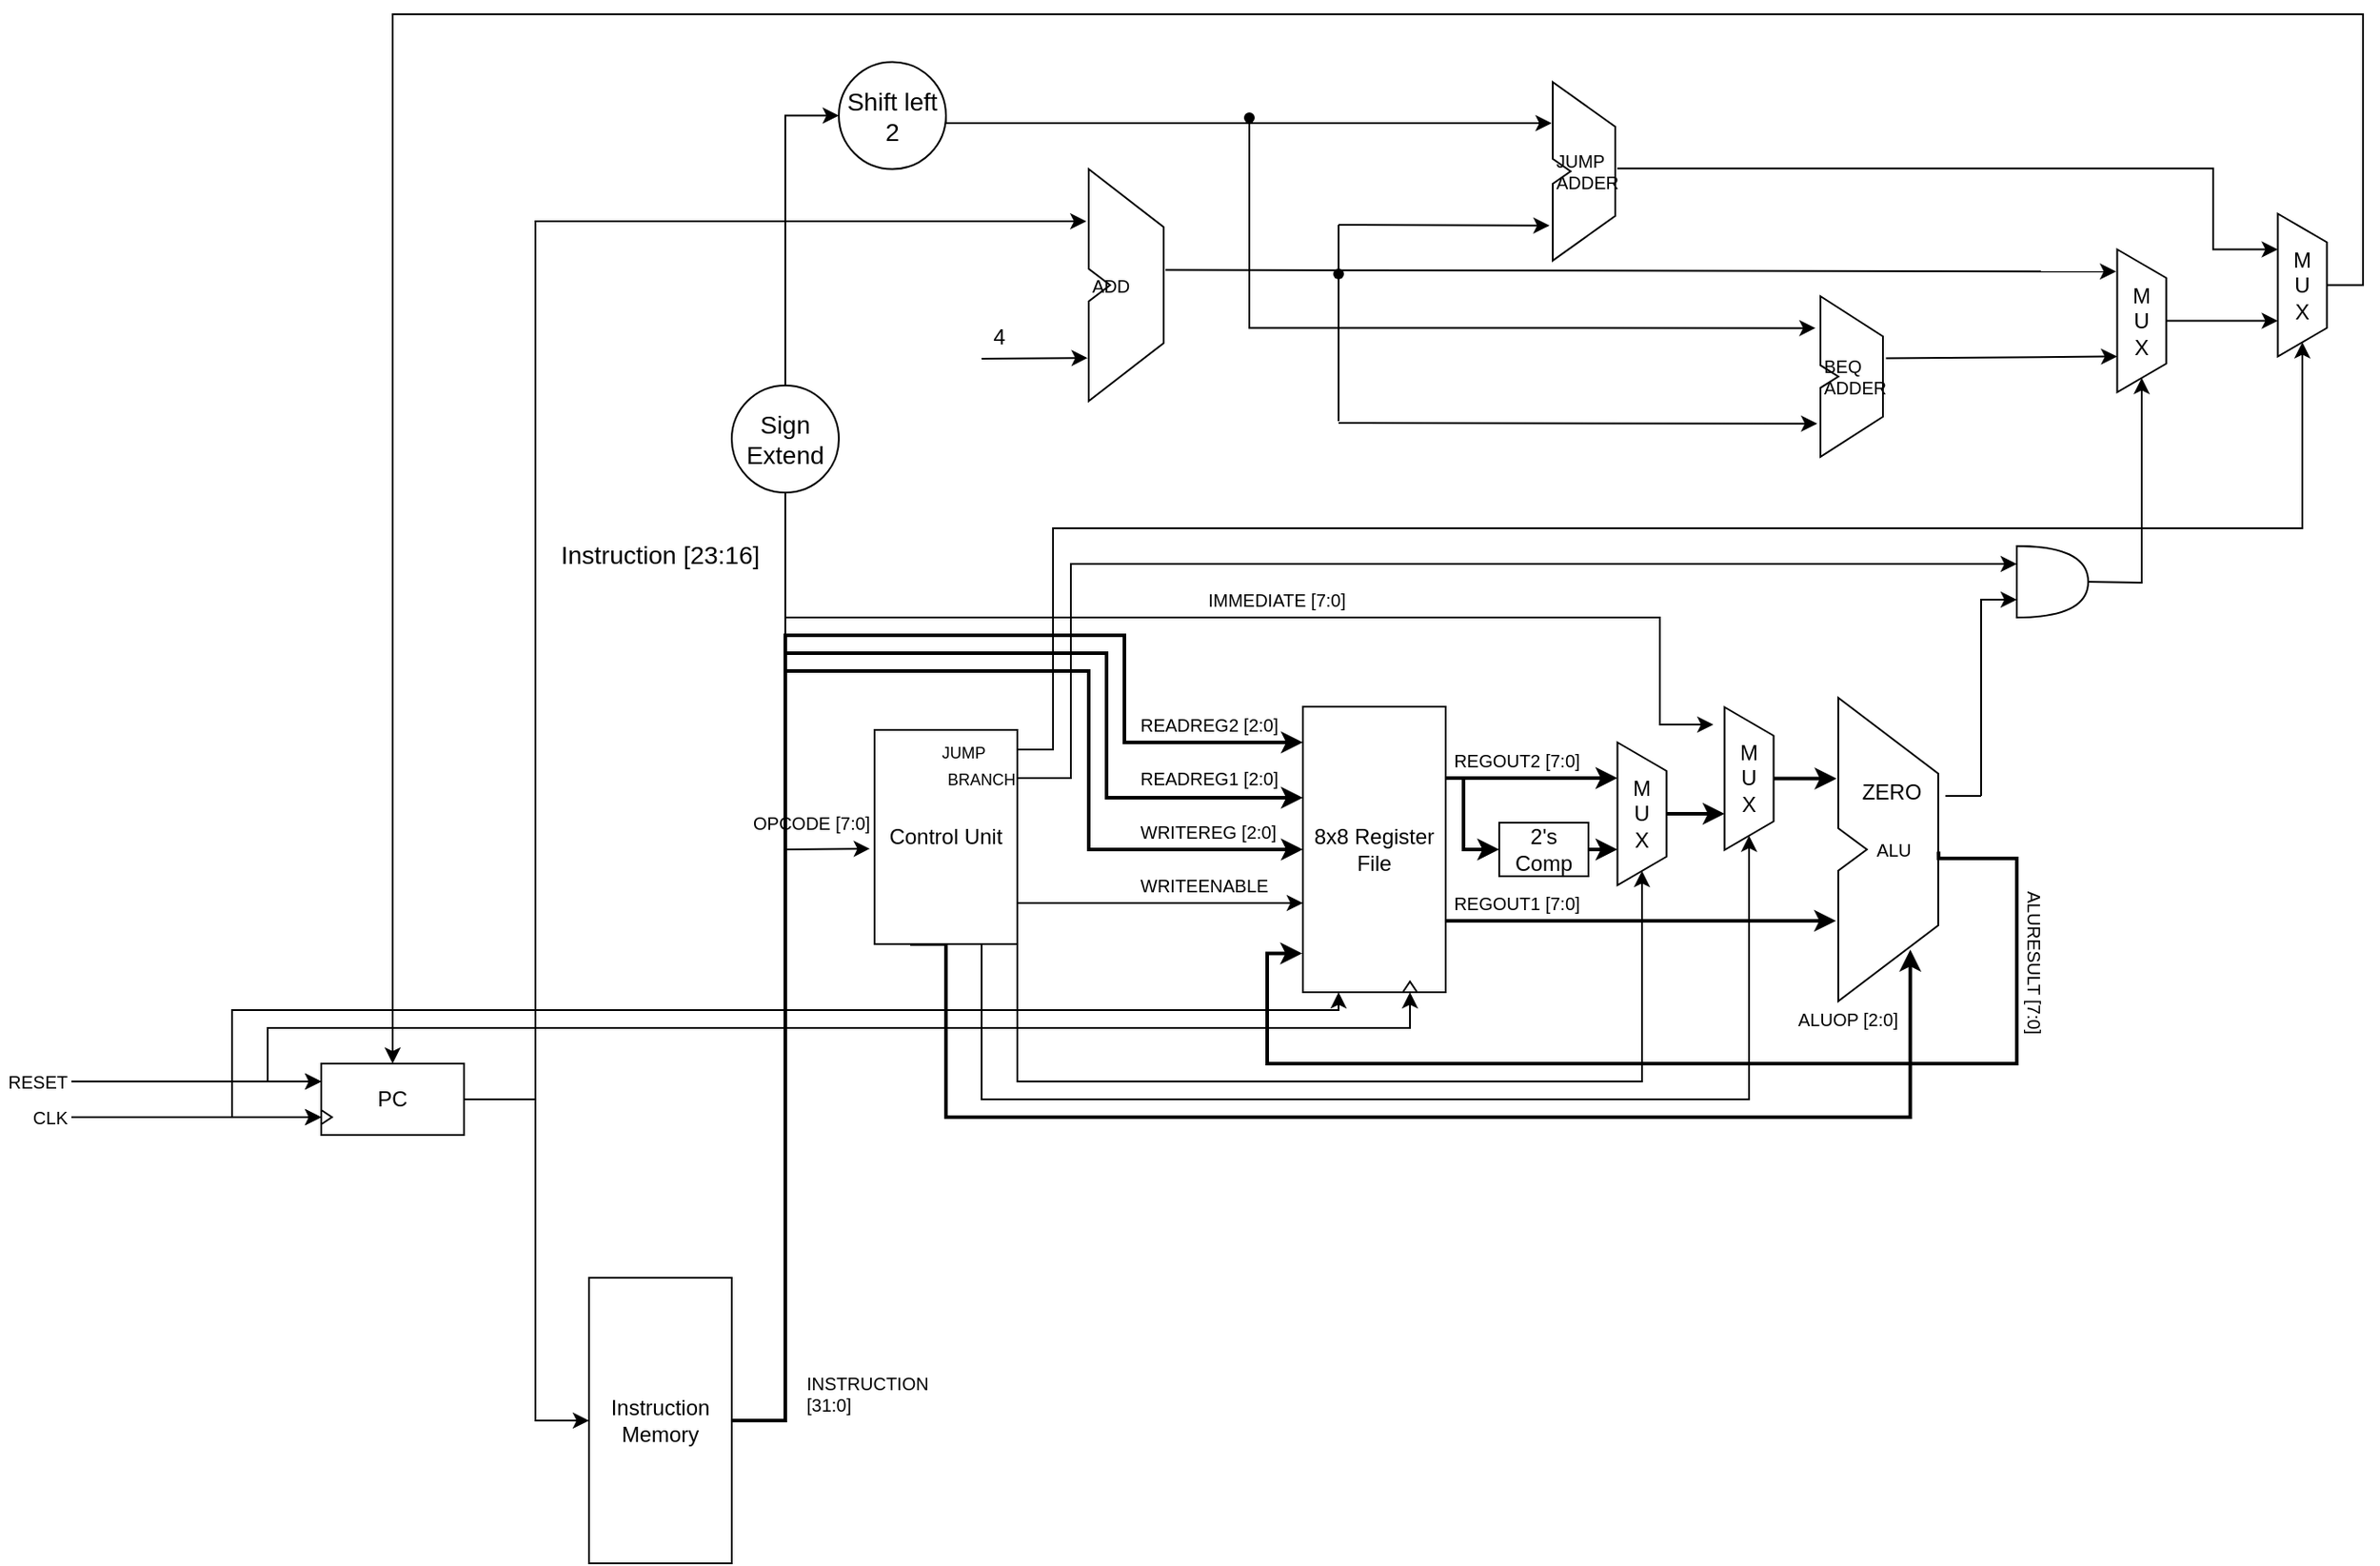<mxfile version="16.4.5" type="google"><diagram id="EHYcgoE7RFSHJ3hiOsdi" name="Page-1"><mxGraphModel dx="3376" dy="2058" grid="1" gridSize="10" guides="1" tooltips="1" connect="1" arrows="1" fold="1" page="1" pageScale="1" pageWidth="850" pageHeight="1100" math="0" shadow="0"><root><mxCell id="0"/><mxCell id="1" parent="0"/><mxCell id="zX7vbiRG6QOl-kDNpbp9-3" value="OPCODE [7:0]" style="text;html=1;align=left;verticalAlign=middle;resizable=0;points=[];autosize=1;fontSize=10;" vertex="1" parent="1"><mxGeometry x="-120" y="235" width="80" height="20" as="geometry"/></mxCell><mxCell id="zX7vbiRG6QOl-kDNpbp9-4" style="edgeStyle=orthogonalEdgeStyle;rounded=0;orthogonalLoop=1;jettySize=auto;html=1;exitX=1;exitY=0.75;exitDx=0;exitDy=0;" edge="1" parent="1" source="zX7vbiRG6QOl-kDNpbp9-8" target="zX7vbiRG6QOl-kDNpbp9-12"><mxGeometry relative="1" as="geometry"><Array as="points"><mxPoint x="30" y="290"/></Array></mxGeometry></mxCell><mxCell id="zX7vbiRG6QOl-kDNpbp9-5" style="edgeStyle=orthogonalEdgeStyle;rounded=0;orthogonalLoop=1;jettySize=auto;html=1;exitX=0.75;exitY=1;exitDx=0;exitDy=0;entryX=1;entryY=0.5;entryDx=0;entryDy=0;fontSize=10;" edge="1" parent="1" source="zX7vbiRG6QOl-kDNpbp9-8" target="zX7vbiRG6QOl-kDNpbp9-24"><mxGeometry relative="1" as="geometry"><Array as="points"><mxPoint x="30" y="390"/><mxPoint x="380" y="390"/></Array></mxGeometry></mxCell><mxCell id="zX7vbiRG6QOl-kDNpbp9-6" style="edgeStyle=orthogonalEdgeStyle;rounded=0;orthogonalLoop=1;jettySize=auto;html=1;exitX=0.5;exitY=1;exitDx=0;exitDy=0;entryX=1;entryY=0.5;entryDx=0;entryDy=0;fontSize=10;" edge="1" parent="1" source="zX7vbiRG6QOl-kDNpbp9-8" target="zX7vbiRG6QOl-kDNpbp9-31"><mxGeometry relative="1" as="geometry"><Array as="points"><mxPoint x="10" y="400"/><mxPoint x="440" y="400"/></Array></mxGeometry></mxCell><mxCell id="zX7vbiRG6QOl-kDNpbp9-7" style="edgeStyle=orthogonalEdgeStyle;rounded=0;orthogonalLoop=1;jettySize=auto;html=1;exitX=0.25;exitY=1;exitDx=0;exitDy=0;fontSize=10;entryX=0.504;entryY=0.83;entryDx=0;entryDy=0;entryPerimeter=0;strokeWidth=2;" edge="1" parent="1" source="zX7vbiRG6QOl-kDNpbp9-8" target="zX7vbiRG6QOl-kDNpbp9-34"><mxGeometry relative="1" as="geometry"><Array as="points"><mxPoint x="-10" y="410"/><mxPoint x="530" y="410"/></Array></mxGeometry></mxCell><mxCell id="zX7vbiRG6QOl-kDNpbp9-8" value="Control Unit" style="rounded=0;whiteSpace=wrap;html=1;" vertex="1" parent="1"><mxGeometry x="-50" y="193" width="80" height="120" as="geometry"/></mxCell><mxCell id="zX7vbiRG6QOl-kDNpbp9-9" style="edgeStyle=orthogonalEdgeStyle;rounded=0;orthogonalLoop=1;jettySize=auto;html=1;exitX=1;exitY=0.25;exitDx=0;exitDy=0;entryX=0.25;entryY=1;entryDx=0;entryDy=0;strokeWidth=2;" edge="1" parent="1" source="zX7vbiRG6QOl-kDNpbp9-12" target="zX7vbiRG6QOl-kDNpbp9-24"><mxGeometry relative="1" as="geometry"/></mxCell><mxCell id="zX7vbiRG6QOl-kDNpbp9-10" style="edgeStyle=orthogonalEdgeStyle;rounded=0;orthogonalLoop=1;jettySize=auto;html=1;exitX=1;exitY=0.25;exitDx=0;exitDy=0;entryX=0;entryY=0.5;entryDx=0;entryDy=0;strokeWidth=2;" edge="1" parent="1" source="zX7vbiRG6QOl-kDNpbp9-12" target="zX7vbiRG6QOl-kDNpbp9-22"><mxGeometry relative="1" as="geometry"><Array as="points"><mxPoint x="280" y="220"/><mxPoint x="280" y="260"/></Array></mxGeometry></mxCell><mxCell id="zX7vbiRG6QOl-kDNpbp9-11" style="edgeStyle=orthogonalEdgeStyle;rounded=0;orthogonalLoop=1;jettySize=auto;html=1;exitX=1;exitY=0.75;exitDx=0;exitDy=0;entryX=-0.016;entryY=0.735;entryDx=0;entryDy=0;entryPerimeter=0;fontSize=10;strokeWidth=2;" edge="1" parent="1" source="zX7vbiRG6QOl-kDNpbp9-12" target="zX7vbiRG6QOl-kDNpbp9-34"><mxGeometry relative="1" as="geometry"/></mxCell><mxCell id="zX7vbiRG6QOl-kDNpbp9-12" value="8x8 Register File" style="rounded=0;whiteSpace=wrap;html=1;" vertex="1" parent="1"><mxGeometry x="190" y="180" width="80" height="160" as="geometry"/></mxCell><mxCell id="zX7vbiRG6QOl-kDNpbp9-14" style="edgeStyle=orthogonalEdgeStyle;rounded=0;orthogonalLoop=1;jettySize=auto;html=1;exitX=0;exitY=0.5;exitDx=0;exitDy=0;entryX=0;entryY=0.125;entryDx=0;entryDy=0;entryPerimeter=0;strokeWidth=2;" edge="1" parent="1" source="zX7vbiRG6QOl-kDNpbp9-18" target="zX7vbiRG6QOl-kDNpbp9-12"><mxGeometry relative="1" as="geometry"><mxPoint x="130" y="200" as="targetPoint"/><Array as="points"><mxPoint x="-160" y="580"/><mxPoint x="-160" y="580"/><mxPoint x="-100" y="580"/><mxPoint x="-100" y="140"/><mxPoint x="90" y="140"/><mxPoint x="90" y="200"/></Array></mxGeometry></mxCell><mxCell id="zX7vbiRG6QOl-kDNpbp9-15" style="edgeStyle=orthogonalEdgeStyle;rounded=0;orthogonalLoop=1;jettySize=auto;html=1;exitX=0;exitY=0.5;exitDx=0;exitDy=0;strokeWidth=2;" edge="1" parent="1" source="zX7vbiRG6QOl-kDNpbp9-18" target="zX7vbiRG6QOl-kDNpbp9-12"><mxGeometry relative="1" as="geometry"><mxPoint x="130" y="230" as="targetPoint"/><Array as="points"><mxPoint x="-160" y="580"/><mxPoint x="-160" y="580"/><mxPoint x="-100" y="580"/><mxPoint x="-100" y="150"/><mxPoint x="80" y="150"/><mxPoint x="80" y="231"/></Array></mxGeometry></mxCell><mxCell id="zX7vbiRG6QOl-kDNpbp9-16" style="edgeStyle=orthogonalEdgeStyle;rounded=0;orthogonalLoop=1;jettySize=auto;html=1;exitX=0;exitY=0.5;exitDx=0;exitDy=0;entryX=0;entryY=0.5;entryDx=0;entryDy=0;strokeWidth=2;" edge="1" parent="1" source="zX7vbiRG6QOl-kDNpbp9-18" target="zX7vbiRG6QOl-kDNpbp9-12"><mxGeometry relative="1" as="geometry"><Array as="points"><mxPoint x="-160" y="580"/><mxPoint x="-160" y="580"/><mxPoint x="-100" y="580"/><mxPoint x="-100" y="160"/><mxPoint x="70" y="160"/><mxPoint x="70" y="260"/></Array></mxGeometry></mxCell><mxCell id="zX7vbiRG6QOl-kDNpbp9-18" value="Instruction Memory" style="rounded=0;whiteSpace=wrap;html=1;" vertex="1" parent="1"><mxGeometry x="-210" y="500" width="80" height="160" as="geometry"/></mxCell><mxCell id="zX7vbiRG6QOl-kDNpbp9-76" style="edgeStyle=orthogonalEdgeStyle;rounded=0;orthogonalLoop=1;jettySize=auto;html=1;entryX=0;entryY=0.5;entryDx=0;entryDy=0;" edge="1" parent="1" source="zX7vbiRG6QOl-kDNpbp9-20" target="zX7vbiRG6QOl-kDNpbp9-18"><mxGeometry relative="1" as="geometry"><Array as="points"><mxPoint x="-240" y="400"/><mxPoint x="-240" y="580"/></Array></mxGeometry></mxCell><mxCell id="zX7vbiRG6QOl-kDNpbp9-20" value="PC" style="rounded=0;whiteSpace=wrap;html=1;" vertex="1" parent="1"><mxGeometry x="-360" y="380" width="80" height="40" as="geometry"/></mxCell><mxCell id="zX7vbiRG6QOl-kDNpbp9-21" style="edgeStyle=orthogonalEdgeStyle;rounded=0;orthogonalLoop=1;jettySize=auto;html=1;exitX=1;exitY=0.5;exitDx=0;exitDy=0;entryX=0.75;entryY=1;entryDx=0;entryDy=0;strokeWidth=2;" edge="1" parent="1" source="zX7vbiRG6QOl-kDNpbp9-22" target="zX7vbiRG6QOl-kDNpbp9-24"><mxGeometry relative="1" as="geometry"/></mxCell><mxCell id="zX7vbiRG6QOl-kDNpbp9-22" value="2's Comp" style="rounded=0;whiteSpace=wrap;html=1;" vertex="1" parent="1"><mxGeometry x="300" y="245" width="50" height="30" as="geometry"/></mxCell><mxCell id="zX7vbiRG6QOl-kDNpbp9-23" style="edgeStyle=orthogonalEdgeStyle;rounded=0;orthogonalLoop=1;jettySize=auto;html=1;exitX=0.5;exitY=0;exitDx=0;exitDy=0;entryX=0.75;entryY=1;entryDx=0;entryDy=0;fontSize=10;strokeWidth=2;" edge="1" parent="1" source="zX7vbiRG6QOl-kDNpbp9-24" target="zX7vbiRG6QOl-kDNpbp9-31"><mxGeometry relative="1" as="geometry"/></mxCell><mxCell id="zX7vbiRG6QOl-kDNpbp9-24" value="M&lt;br&gt;U&lt;br&gt;X" style="shape=trapezoid;perimeter=trapezoidPerimeter;whiteSpace=wrap;html=1;rotation=90;horizontal=0;" vertex="1" parent="1"><mxGeometry x="340" y="226.25" width="80" height="27.5" as="geometry"/></mxCell><mxCell id="zX7vbiRG6QOl-kDNpbp9-25" value="READREG2 [2:0]" style="text;html=1;align=left;verticalAlign=middle;resizable=0;points=[];autosize=1;fontSize=10;" vertex="1" parent="1"><mxGeometry x="97" y="180" width="90" height="20" as="geometry"/></mxCell><mxCell id="zX7vbiRG6QOl-kDNpbp9-26" value="READREG1 [2:0]" style="text;html=1;align=left;verticalAlign=middle;resizable=0;points=[];autosize=1;fontSize=10;" vertex="1" parent="1"><mxGeometry x="97" y="210.25" width="90" height="20" as="geometry"/></mxCell><mxCell id="zX7vbiRG6QOl-kDNpbp9-27" value="WRITEREG [2:0]" style="text;html=1;align=left;verticalAlign=middle;resizable=0;points=[];autosize=1;fontSize=10;" vertex="1" parent="1"><mxGeometry x="97" y="240" width="90" height="20" as="geometry"/></mxCell><mxCell id="zX7vbiRG6QOl-kDNpbp9-28" value="WRITEENABLE" style="text;html=1;align=left;verticalAlign=middle;resizable=0;points=[];autosize=1;fontSize=10;" vertex="1" parent="1"><mxGeometry x="97" y="270" width="90" height="20" as="geometry"/></mxCell><mxCell id="zX7vbiRG6QOl-kDNpbp9-29" value="REGOUT2 [7:0]" style="text;html=1;strokeColor=none;fillColor=none;align=center;verticalAlign=middle;whiteSpace=wrap;rounded=0;fontSize=10;" vertex="1" parent="1"><mxGeometry x="270" y="200" width="80" height="20" as="geometry"/></mxCell><mxCell id="zX7vbiRG6QOl-kDNpbp9-30" style="edgeStyle=orthogonalEdgeStyle;rounded=0;orthogonalLoop=1;jettySize=auto;html=1;exitX=0.5;exitY=0;exitDx=0;exitDy=0;fontSize=10;strokeWidth=2;" edge="1" parent="1" source="zX7vbiRG6QOl-kDNpbp9-31"><mxGeometry relative="1" as="geometry"><mxPoint x="489" y="220" as="targetPoint"/></mxGeometry></mxCell><mxCell id="zX7vbiRG6QOl-kDNpbp9-31" value="M&lt;br&gt;U&lt;br&gt;X" style="shape=trapezoid;perimeter=trapezoidPerimeter;whiteSpace=wrap;html=1;rotation=90;horizontal=0;" vertex="1" parent="1"><mxGeometry x="400" y="206.5" width="80" height="27.5" as="geometry"/></mxCell><mxCell id="zX7vbiRG6QOl-kDNpbp9-32" value="IMMEDIATE [7:0]" style="text;html=1;align=center;verticalAlign=middle;resizable=0;points=[];autosize=1;fontSize=10;" vertex="1" parent="1"><mxGeometry x="130" y="110" width="90" height="20" as="geometry"/></mxCell><mxCell id="zX7vbiRG6QOl-kDNpbp9-33" style="edgeStyle=orthogonalEdgeStyle;rounded=0;orthogonalLoop=1;jettySize=auto;html=1;exitX=0.702;exitY=0.507;exitDx=0;exitDy=0;entryX=-0.005;entryY=0.864;entryDx=0;entryDy=0;entryPerimeter=0;fontSize=10;exitPerimeter=0;strokeWidth=2;" edge="1" parent="1" source="zX7vbiRG6QOl-kDNpbp9-34" target="zX7vbiRG6QOl-kDNpbp9-12"><mxGeometry relative="1" as="geometry"><Array as="points"><mxPoint x="546" y="265"/><mxPoint x="590" y="265"/><mxPoint x="590" y="380"/><mxPoint x="170" y="380"/><mxPoint x="170" y="318"/></Array></mxGeometry></mxCell><mxCell id="zX7vbiRG6QOl-kDNpbp9-34" value="&amp;nbsp; &amp;nbsp; &amp;nbsp; &amp;nbsp;ALU" style="shape=stencil(vZXdjoMgEIWfhtsGYY3XG3f3PailKykFA/Tv7TuKNmJL2zRiYgwwx+8wZAYRLW3NGo4IrhH9QYRkGMMb5qfJnNmGV84vHpkRbC25j1hn9I6fxMb1DKFqboRro/QX4W/QtM9tQMtKKwU0oZUNJBPhSA4mTChg4rM36bd1CWYN+O6546bfvF9F5O9jl1W+iE+2TDahy5Bb6myS+YT5ZAvVQCqfbDYXWoIg1mMj1ZpVu3+jD2rzkhaRjkRbbfhr2E0tpPQXx/uH1rD2hrnTPVQP3+z1kUcb4NlhPqVKoUbUIsSSPA23mIs7aZvhhp+ZmxczYafcNNv9oh9jK6ltvIwjxQziSD3fSd/tkw4aaUMYdGH/u+8iVw==);whiteSpace=wrap;html=1;strokeColor=#000000;fillColor=#ffffff;fontSize=10;align=left;" vertex="1" parent="1"><mxGeometry x="490" y="175" width="80" height="170" as="geometry"/></mxCell><mxCell id="zX7vbiRG6QOl-kDNpbp9-35" value="INSTRUCTION&lt;br&gt;[31:0]" style="text;html=1;align=left;verticalAlign=middle;resizable=0;points=[];autosize=1;fontSize=10;" vertex="1" parent="1"><mxGeometry x="-90" y="550" width="80" height="30" as="geometry"/></mxCell><mxCell id="zX7vbiRG6QOl-kDNpbp9-37" style="edgeStyle=orthogonalEdgeStyle;rounded=0;orthogonalLoop=1;jettySize=auto;html=1;fontSize=10;" edge="1" parent="1" source="zX7vbiRG6QOl-kDNpbp9-39"><mxGeometry relative="1" as="geometry"><Array as="points"><mxPoint x="-410" y="390"/><mxPoint x="-410" y="390"/></Array><mxPoint x="-360" y="390" as="targetPoint"/></mxGeometry></mxCell><mxCell id="zX7vbiRG6QOl-kDNpbp9-39" value="RESET" style="text;html=1;strokeColor=none;fillColor=none;align=right;verticalAlign=middle;whiteSpace=wrap;rounded=0;fontSize=10;" vertex="1" parent="1"><mxGeometry x="-540" y="380" width="40" height="20" as="geometry"/></mxCell><mxCell id="zX7vbiRG6QOl-kDNpbp9-40" style="edgeStyle=orthogonalEdgeStyle;rounded=0;orthogonalLoop=1;jettySize=auto;html=1;exitX=1;exitY=0.5;exitDx=0;exitDy=0;fontSize=10;" edge="1" parent="1"><mxGeometry relative="1" as="geometry"><mxPoint x="-500" y="410" as="sourcePoint"/><mxPoint x="-360" y="410" as="targetPoint"/></mxGeometry></mxCell><mxCell id="zX7vbiRG6QOl-kDNpbp9-42" value="CLK" style="text;html=1;strokeColor=none;fillColor=none;align=right;verticalAlign=middle;whiteSpace=wrap;rounded=0;fontSize=10;" vertex="1" parent="1"><mxGeometry x="-540" y="400" width="40" height="20" as="geometry"/></mxCell><mxCell id="zX7vbiRG6QOl-kDNpbp9-43" value="" style="triangle;whiteSpace=wrap;html=1;strokeColor=#000000;fillColor=#ffffff;fontSize=10;align=right;" vertex="1" parent="1"><mxGeometry x="-360" y="406" width="6" height="8" as="geometry"/></mxCell><mxCell id="zX7vbiRG6QOl-kDNpbp9-44" value="" style="triangle;whiteSpace=wrap;html=1;strokeColor=#000000;fillColor=#ffffff;fontSize=10;align=right;rotation=-90;" vertex="1" parent="1"><mxGeometry x="247" y="333" width="6" height="8" as="geometry"/></mxCell><mxCell id="zX7vbiRG6QOl-kDNpbp9-45" value="REGOUT1 [7:0]" style="text;html=1;strokeColor=none;fillColor=none;align=center;verticalAlign=middle;whiteSpace=wrap;rounded=0;fontSize=10;" vertex="1" parent="1"><mxGeometry x="270" y="280" width="80" height="20" as="geometry"/></mxCell><mxCell id="zX7vbiRG6QOl-kDNpbp9-46" value="ALUOP [2:0]" style="text;html=1;align=center;verticalAlign=middle;resizable=0;points=[];autosize=1;fontSize=10;" vertex="1" parent="1"><mxGeometry x="460" y="345" width="70" height="20" as="geometry"/></mxCell><mxCell id="zX7vbiRG6QOl-kDNpbp9-47" value="ALURESULT [7:0]" style="text;html=1;align=center;verticalAlign=middle;resizable=0;points=[];autosize=1;fontSize=10;rotation=90;" vertex="1" parent="1"><mxGeometry x="550" y="313" width="100" height="20" as="geometry"/></mxCell><mxCell id="zX7vbiRG6QOl-kDNpbp9-49" value="" style="shape=or;whiteSpace=wrap;html=1;" vertex="1" parent="1"><mxGeometry x="590" y="90" width="40" height="40" as="geometry"/></mxCell><mxCell id="zX7vbiRG6QOl-kDNpbp9-61" value="" style="edgeStyle=elbowEdgeStyle;elbow=horizontal;endArrow=classic;html=1;rounded=0;entryX=0;entryY=0.75;entryDx=0;entryDy=0;entryPerimeter=0;" edge="1" parent="1" target="zX7vbiRG6QOl-kDNpbp9-49"><mxGeometry width="50" height="50" relative="1" as="geometry"><mxPoint x="570" y="230" as="sourcePoint"/><mxPoint x="550" y="80" as="targetPoint"/><Array as="points"><mxPoint x="570" y="100"/><mxPoint x="570" y="200"/><mxPoint x="570" y="100"/></Array></mxGeometry></mxCell><mxCell id="zX7vbiRG6QOl-kDNpbp9-62" value="" style="endArrow=none;html=1;rounded=0;" edge="1" parent="1"><mxGeometry width="50" height="50" relative="1" as="geometry"><mxPoint x="550" y="230" as="sourcePoint"/><mxPoint x="570" y="230" as="targetPoint"/><Array as="points"><mxPoint x="560" y="230"/></Array></mxGeometry></mxCell><mxCell id="zX7vbiRG6QOl-kDNpbp9-63" value="ZERO" style="text;html=1;strokeColor=none;fillColor=none;align=center;verticalAlign=middle;whiteSpace=wrap;rounded=0;" vertex="1" parent="1"><mxGeometry x="500" y="220" width="40" height="15" as="geometry"/></mxCell><mxCell id="zX7vbiRG6QOl-kDNpbp9-64" value="" style="endArrow=classic;html=1;rounded=0;edgeStyle=orthogonalEdgeStyle;entryX=0;entryY=0.25;entryDx=0;entryDy=0;entryPerimeter=0;" edge="1" parent="1" target="zX7vbiRG6QOl-kDNpbp9-49"><mxGeometry width="50" height="50" relative="1" as="geometry"><mxPoint x="50" y="220" as="sourcePoint"/><mxPoint x="360" y="100" as="targetPoint"/><Array as="points"><mxPoint x="60" y="220"/><mxPoint x="60" y="100"/></Array></mxGeometry></mxCell><mxCell id="zX7vbiRG6QOl-kDNpbp9-65" value="" style="endArrow=none;html=1;rounded=0;" edge="1" parent="1"><mxGeometry width="50" height="50" relative="1" as="geometry"><mxPoint x="50" y="220" as="sourcePoint"/><mxPoint x="30" y="220" as="targetPoint"/></mxGeometry></mxCell><mxCell id="zX7vbiRG6QOl-kDNpbp9-66" value="BEQ ADDER" style="shape=stencil(vZXdjoMgEIWfhtsGYY3XG3f3PailKykFA/Tv7TuKNmJL2zRiYgwwx+8wZAYRLW3NGo4IrhH9QYRkGMMb5qfJnNmGV84vHpkRbC25j1hn9I6fxMb1DKFqboRro/QX4W/QtM9tQMtKKwU0oZUNJBPhSA4mTChg4rM36bd1CWYN+O6546bfvF9F5O9jl1W+iE+2TDahy5Bb6myS+YT5ZAvVQCqfbDYXWoIg1mMj1ZpVu3+jD2rzkhaRjkRbbfhr2E0tpPQXx/uH1rD2hrnTPVQP3+z1kUcb4NlhPqVKoUbUIsSSPA23mIs7aZvhhp+ZmxczYafcNNv9oh9jK6ltvIwjxQziSD3fSd/tkw4aaUMYdGH/u+8iVw==);whiteSpace=wrap;html=1;strokeColor=#000000;fillColor=#ffffff;fontSize=10;align=left;" vertex="1" parent="1"><mxGeometry x="480" y="-50" width="50" height="90" as="geometry"/></mxCell><mxCell id="zX7vbiRG6QOl-kDNpbp9-67" value="M&lt;br&gt;U&lt;br&gt;X" style="shape=trapezoid;perimeter=trapezoidPerimeter;whiteSpace=wrap;html=1;rotation=90;horizontal=0;" vertex="1" parent="1"><mxGeometry x="620" y="-50" width="80" height="27.5" as="geometry"/></mxCell><mxCell id="zX7vbiRG6QOl-kDNpbp9-68" value="" style="endArrow=classic;html=1;rounded=0;edgeStyle=orthogonalEdgeStyle;entryX=1;entryY=0.5;entryDx=0;entryDy=0;" edge="1" parent="1" target="zX7vbiRG6QOl-kDNpbp9-67"><mxGeometry width="50" height="50" relative="1" as="geometry"><mxPoint x="630" y="110" as="sourcePoint"/><mxPoint x="680" y="60" as="targetPoint"/></mxGeometry></mxCell><mxCell id="zX7vbiRG6QOl-kDNpbp9-112" style="edgeStyle=orthogonalEdgeStyle;rounded=0;orthogonalLoop=1;jettySize=auto;html=1;exitX=0.5;exitY=0;exitDx=0;exitDy=0;fontSize=14;entryX=0.5;entryY=0;entryDx=0;entryDy=0;" edge="1" parent="1" source="zX7vbiRG6QOl-kDNpbp9-69" target="zX7vbiRG6QOl-kDNpbp9-20"><mxGeometry relative="1" as="geometry"><mxPoint x="-170" y="-320" as="targetPoint"/><Array as="points"><mxPoint x="784" y="-56"/><mxPoint x="784" y="-208"/><mxPoint x="-320" y="-208"/></Array></mxGeometry></mxCell><mxCell id="zX7vbiRG6QOl-kDNpbp9-69" value="M&lt;br&gt;U&lt;br&gt;X" style="shape=trapezoid;perimeter=trapezoidPerimeter;whiteSpace=wrap;html=1;rotation=90;horizontal=0;" vertex="1" parent="1"><mxGeometry x="710" y="-70" width="80" height="27.5" as="geometry"/></mxCell><mxCell id="zX7vbiRG6QOl-kDNpbp9-70" value="" style="endArrow=classic;html=1;rounded=0;entryX=0.75;entryY=1;entryDx=0;entryDy=0;exitX=0.5;exitY=0;exitDx=0;exitDy=0;" edge="1" parent="1" source="zX7vbiRG6QOl-kDNpbp9-67" target="zX7vbiRG6QOl-kDNpbp9-69"><mxGeometry width="50" height="50" relative="1" as="geometry"><mxPoint x="680" as="sourcePoint"/><mxPoint x="730" y="-50" as="targetPoint"/></mxGeometry></mxCell><mxCell id="zX7vbiRG6QOl-kDNpbp9-71" value="JUMP ADDER" style="shape=stencil(vZXdjoMgEIWfhtsGYY3XG3f3PailKykFA/Tv7TuKNmJL2zRiYgwwx+8wZAYRLW3NGo4IrhH9QYRkGMMb5qfJnNmGV84vHpkRbC25j1hn9I6fxMb1DKFqboRro/QX4W/QtM9tQMtKKwU0oZUNJBPhSA4mTChg4rM36bd1CWYN+O6546bfvF9F5O9jl1W+iE+2TDahy5Bb6myS+YT5ZAvVQCqfbDYXWoIg1mMj1ZpVu3+jD2rzkhaRjkRbbfhr2E0tpPQXx/uH1rD2hrnTPVQP3+z1kUcb4NlhPqVKoUbUIsSSPA23mIs7aZvhhp+ZmxczYafcNNv9oh9jK6ltvIwjxQziSD3fSd/tkw4aaUMYdGH/u+8iVw==);whiteSpace=wrap;html=1;strokeColor=#000000;fillColor=#ffffff;fontSize=10;align=left;" vertex="1" parent="1"><mxGeometry x="330" y="-170" width="50" height="100" as="geometry"/></mxCell><mxCell id="zX7vbiRG6QOl-kDNpbp9-72" value="ADD" style="shape=stencil(vZXdjoMgEIWfhtsGYY3XG3f3PailKykFA/Tv7TuKNmJL2zRiYgwwx+8wZAYRLW3NGo4IrhH9QYRkGMMb5qfJnNmGV84vHpkRbC25j1hn9I6fxMb1DKFqboRro/QX4W/QtM9tQMtKKwU0oZUNJBPhSA4mTChg4rM36bd1CWYN+O6546bfvF9F5O9jl1W+iE+2TDahy5Bb6myS+YT5ZAvVQCqfbDYXWoIg1mMj1ZpVu3+jD2rzkhaRjkRbbfhr2E0tpPQXx/uH1rD2hrnTPVQP3+z1kUcb4NlhPqVKoUbUIsSSPA23mIs7aZvhhp+ZmxczYafcNNv9oh9jK6ltvIwjxQziSD3fSd/tkw4aaUMYdGH/u+8iVw==);whiteSpace=wrap;html=1;strokeColor=#000000;fillColor=#ffffff;fontSize=10;align=left;" vertex="1" parent="1"><mxGeometry x="70" y="-121.25" width="60" height="130" as="geometry"/></mxCell><mxCell id="zX7vbiRG6QOl-kDNpbp9-73" value="" style="endArrow=classic;html=1;rounded=0;entryX=-0.01;entryY=0.814;entryDx=0;entryDy=0;entryPerimeter=0;" edge="1" parent="1" target="zX7vbiRG6QOl-kDNpbp9-72"><mxGeometry width="50" height="50" relative="1" as="geometry"><mxPoint x="10" y="-15" as="sourcePoint"/><mxPoint x="60" y="-20" as="targetPoint"/></mxGeometry></mxCell><mxCell id="zX7vbiRG6QOl-kDNpbp9-74" value="4" style="text;html=1;strokeColor=none;fillColor=none;align=center;verticalAlign=middle;whiteSpace=wrap;rounded=0;" vertex="1" parent="1"><mxGeometry x="-10" y="-42.5" width="60" height="30" as="geometry"/></mxCell><mxCell id="zX7vbiRG6QOl-kDNpbp9-77" value="" style="endArrow=classic;startArrow=classic;html=1;rounded=0;edgeStyle=orthogonalEdgeStyle;entryX=0.75;entryY=1;entryDx=0;entryDy=0;exitX=0;exitY=0.25;exitDx=0;exitDy=0;" edge="1" parent="1" source="zX7vbiRG6QOl-kDNpbp9-20" target="zX7vbiRG6QOl-kDNpbp9-12"><mxGeometry width="50" height="50" relative="1" as="geometry"><mxPoint x="-390" y="390" as="sourcePoint"/><mxPoint x="-350" y="330" as="targetPoint"/><Array as="points"><mxPoint x="-390" y="390"/><mxPoint x="-390" y="360"/><mxPoint x="250" y="360"/></Array></mxGeometry></mxCell><mxCell id="zX7vbiRG6QOl-kDNpbp9-78" value="" style="endArrow=classic;startArrow=classic;html=1;rounded=0;edgeStyle=orthogonalEdgeStyle;entryX=0.25;entryY=1;entryDx=0;entryDy=0;exitX=0;exitY=0.75;exitDx=0;exitDy=0;" edge="1" parent="1" source="zX7vbiRG6QOl-kDNpbp9-20" target="zX7vbiRG6QOl-kDNpbp9-12"><mxGeometry width="50" height="50" relative="1" as="geometry"><mxPoint x="-420" y="420" as="sourcePoint"/><mxPoint x="-230" y="300" as="targetPoint"/><Array as="points"><mxPoint x="-410" y="410"/><mxPoint x="-410" y="350"/><mxPoint x="210" y="350"/></Array></mxGeometry></mxCell><mxCell id="zX7vbiRG6QOl-kDNpbp9-81" value="" style="endArrow=classic;html=1;rounded=0;edgeStyle=orthogonalEdgeStyle;entryX=-0.022;entryY=0.225;entryDx=0;entryDy=0;entryPerimeter=0;" edge="1" parent="1" target="zX7vbiRG6QOl-kDNpbp9-72"><mxGeometry width="50" height="50" relative="1" as="geometry"><mxPoint x="-240" y="400" as="sourcePoint"/><mxPoint x="-180" y="-70" as="targetPoint"/><Array as="points"><mxPoint x="-240" y="313"/><mxPoint x="-240" y="-82"/></Array></mxGeometry></mxCell><mxCell id="zX7vbiRG6QOl-kDNpbp9-85" value="" style="endArrow=classic;html=1;rounded=0;entryX=0.155;entryY=1.022;entryDx=0;entryDy=0;entryPerimeter=0;exitX=0.716;exitY=0.435;exitDx=0;exitDy=0;exitPerimeter=0;" edge="1" parent="1" source="zX7vbiRG6QOl-kDNpbp9-72" target="zX7vbiRG6QOl-kDNpbp9-67"><mxGeometry width="50" height="50" relative="1" as="geometry"><mxPoint x="220" y="-30" as="sourcePoint"/><mxPoint x="270" y="-80" as="targetPoint"/></mxGeometry></mxCell><mxCell id="zX7vbiRG6QOl-kDNpbp9-86" value="" style="endArrow=classic;html=1;rounded=0;entryX=0.75;entryY=1;entryDx=0;entryDy=0;exitX=0.734;exitY=0.386;exitDx=0;exitDy=0;exitPerimeter=0;" edge="1" parent="1" source="zX7vbiRG6QOl-kDNpbp9-66" target="zX7vbiRG6QOl-kDNpbp9-67"><mxGeometry width="50" height="50" relative="1" as="geometry"><mxPoint x="530" y="8.75" as="sourcePoint"/><mxPoint x="580" y="-41.25" as="targetPoint"/></mxGeometry></mxCell><mxCell id="zX7vbiRG6QOl-kDNpbp9-87" value="" style="endArrow=classic;html=1;rounded=0;edgeStyle=orthogonalEdgeStyle;" edge="1" parent="1"><mxGeometry width="50" height="50" relative="1" as="geometry"><mxPoint x="-100" y="520" as="sourcePoint"/><mxPoint x="420" y="190" as="targetPoint"/><Array as="points"><mxPoint x="390" y="130"/><mxPoint x="390" y="190"/></Array></mxGeometry></mxCell><mxCell id="zX7vbiRG6QOl-kDNpbp9-88" value="&lt;font style=&quot;font-size: 9px&quot;&gt;BRANCH&lt;/font&gt;" style="text;html=1;strokeColor=none;fillColor=none;align=center;verticalAlign=middle;whiteSpace=wrap;rounded=0;" vertex="1" parent="1"><mxGeometry x="-20" y="205.25" width="60" height="30" as="geometry"/></mxCell><mxCell id="zX7vbiRG6QOl-kDNpbp9-89" value="" style="endArrow=classic;html=1;rounded=0;fontSize=9;edgeStyle=orthogonalEdgeStyle;entryX=1;entryY=0.5;entryDx=0;entryDy=0;" edge="1" parent="1" source="zX7vbiRG6QOl-kDNpbp9-90" target="zX7vbiRG6QOl-kDNpbp9-69"><mxGeometry width="50" height="50" relative="1" as="geometry"><mxPoint x="40" y="80" as="sourcePoint"/><mxPoint x="30" y="30" as="targetPoint"/><Array as="points"><mxPoint x="50" y="204"/><mxPoint x="50" y="80"/><mxPoint x="750" y="80"/></Array></mxGeometry></mxCell><mxCell id="zX7vbiRG6QOl-kDNpbp9-90" value="&lt;font style=&quot;font-size: 9px&quot;&gt;JUMP&lt;/font&gt;" style="text;html=1;strokeColor=none;fillColor=none;align=center;verticalAlign=middle;whiteSpace=wrap;rounded=0;" vertex="1" parent="1"><mxGeometry x="-30" y="190" width="60" height="30" as="geometry"/></mxCell><mxCell id="zX7vbiRG6QOl-kDNpbp9-91" value="" style="endArrow=classic;html=1;rounded=0;fontSize=9;edgeStyle=orthogonalEdgeStyle;entryX=0.25;entryY=1;entryDx=0;entryDy=0;exitX=0.722;exitY=0.484;exitDx=0;exitDy=0;exitPerimeter=0;" edge="1" parent="1" source="zX7vbiRG6QOl-kDNpbp9-71" target="zX7vbiRG6QOl-kDNpbp9-69"><mxGeometry width="50" height="50" relative="1" as="geometry"><mxPoint x="490" y="-110" as="sourcePoint"/><mxPoint x="540" y="-160" as="targetPoint"/><Array as="points"><mxPoint x="700" y="-122"/><mxPoint x="700" y="-76"/></Array></mxGeometry></mxCell><mxCell id="zX7vbiRG6QOl-kDNpbp9-92" value="&lt;font style=&quot;font-size: 14px&quot;&gt;Shift left 2&lt;/font&gt;" style="ellipse;whiteSpace=wrap;html=1;aspect=fixed;fontSize=9;" vertex="1" parent="1"><mxGeometry x="-70" y="-181.25" width="60" height="60" as="geometry"/></mxCell><mxCell id="zX7vbiRG6QOl-kDNpbp9-93" value="" style="endArrow=classic;html=1;rounded=0;fontSize=11;edgeStyle=orthogonalEdgeStyle;entryX=0;entryY=0.5;entryDx=0;entryDy=0;" edge="1" parent="1" target="zX7vbiRG6QOl-kDNpbp9-92"><mxGeometry width="50" height="50" relative="1" as="geometry"><mxPoint x="-100" y="130" as="sourcePoint"/><mxPoint x="-110" y="-160" as="targetPoint"/><Array as="points"><mxPoint x="-100" y="-151"/></Array></mxGeometry></mxCell><mxCell id="zX7vbiRG6QOl-kDNpbp9-94" value="" style="endArrow=classic;html=1;rounded=0;fontSize=11;exitX=1;exitY=0.5;exitDx=0;exitDy=0;entryX=-0.012;entryY=0.23;entryDx=0;entryDy=0;entryPerimeter=0;edgeStyle=orthogonalEdgeStyle;" edge="1" parent="1" source="zX7vbiRG6QOl-kDNpbp9-92" target="zX7vbiRG6QOl-kDNpbp9-71"><mxGeometry width="50" height="50" relative="1" as="geometry"><mxPoint x="60" y="-150" as="sourcePoint"/><mxPoint x="110" y="-200" as="targetPoint"/><Array as="points"><mxPoint x="-10" y="-147"/></Array></mxGeometry></mxCell><mxCell id="zX7vbiRG6QOl-kDNpbp9-96" value="" style="endArrow=classic;html=1;rounded=0;fontSize=11;edgeStyle=orthogonalEdgeStyle;entryX=-0.056;entryY=0.198;entryDx=0;entryDy=0;entryPerimeter=0;startArrow=none;" edge="1" parent="1" target="zX7vbiRG6QOl-kDNpbp9-66"><mxGeometry width="50" height="50" relative="1" as="geometry"><mxPoint x="160" y="-150" as="sourcePoint"/><mxPoint x="297" y="-50" as="targetPoint"/><Array as="points"><mxPoint x="160" y="-32"/></Array></mxGeometry></mxCell><mxCell id="zX7vbiRG6QOl-kDNpbp9-98" value="&lt;font style=&quot;font-size: 14px&quot;&gt;Sign Extend&lt;/font&gt;" style="ellipse;whiteSpace=wrap;html=1;aspect=fixed;fontSize=9;" vertex="1" parent="1"><mxGeometry x="-130" width="60" height="60" as="geometry"/></mxCell><mxCell id="zX7vbiRG6QOl-kDNpbp9-102" value="" style="endArrow=classic;html=1;rounded=0;fontSize=14;entryX=-0.036;entryY=0.793;entryDx=0;entryDy=0;entryPerimeter=0;" edge="1" parent="1" target="zX7vbiRG6QOl-kDNpbp9-66"><mxGeometry width="50" height="50" relative="1" as="geometry"><mxPoint x="210" y="21" as="sourcePoint"/><mxPoint x="410" as="targetPoint"/></mxGeometry></mxCell><mxCell id="zX7vbiRG6QOl-kDNpbp9-103" value="" style="endArrow=classic;html=1;rounded=0;fontSize=14;entryX=-0.036;entryY=0.793;entryDx=0;entryDy=0;entryPerimeter=0;" edge="1" parent="1"><mxGeometry width="50" height="50" relative="1" as="geometry"><mxPoint x="210" y="-90" as="sourcePoint"/><mxPoint x="328.2" y="-89.63" as="targetPoint"/></mxGeometry></mxCell><mxCell id="zX7vbiRG6QOl-kDNpbp9-104" value="" style="endArrow=none;html=1;rounded=0;fontSize=14;startArrow=none;" edge="1" parent="1" source="zX7vbiRG6QOl-kDNpbp9-109"><mxGeometry width="50" height="50" relative="1" as="geometry"><mxPoint x="210" y="20" as="sourcePoint"/><mxPoint x="210" y="-90" as="targetPoint"/></mxGeometry></mxCell><mxCell id="zX7vbiRG6QOl-kDNpbp9-106" value="" style="endArrow=none;html=1;rounded=0;fontSize=11;edgeStyle=orthogonalEdgeStyle;entryDx=0;entryDy=0;entryPerimeter=0;startArrow=none;" edge="1" parent="1" source="zX7vbiRG6QOl-kDNpbp9-107"><mxGeometry width="50" height="50" relative="1" as="geometry"><mxPoint x="160" y="-150" as="sourcePoint"/><mxPoint x="160" y="-150" as="targetPoint"/><Array as="points"/></mxGeometry></mxCell><mxCell id="zX7vbiRG6QOl-kDNpbp9-107" value="" style="shape=waypoint;sketch=0;fillStyle=solid;size=6;pointerEvents=1;points=[];fillColor=none;resizable=0;rotatable=0;perimeter=centerPerimeter;snapToPoint=1;fontSize=14;" vertex="1" parent="1"><mxGeometry x="140" y="-170" width="40" height="40" as="geometry"/></mxCell><mxCell id="zX7vbiRG6QOl-kDNpbp9-108" value="" style="endArrow=none;html=1;rounded=0;fontSize=11;edgeStyle=orthogonalEdgeStyle;entryDx=0;entryDy=0;entryPerimeter=0;" edge="1" parent="1" target="zX7vbiRG6QOl-kDNpbp9-107"><mxGeometry width="50" height="50" relative="1" as="geometry"><mxPoint x="160" y="-150" as="sourcePoint"/><mxPoint x="160" y="-150" as="targetPoint"/><Array as="points"/></mxGeometry></mxCell><mxCell id="zX7vbiRG6QOl-kDNpbp9-109" value="" style="shape=waypoint;sketch=0;fillStyle=solid;size=6;pointerEvents=1;points=[];fillColor=none;resizable=0;rotatable=0;perimeter=centerPerimeter;snapToPoint=1;fontSize=14;" vertex="1" parent="1"><mxGeometry x="190" y="-82.5" width="40" height="40" as="geometry"/></mxCell><mxCell id="zX7vbiRG6QOl-kDNpbp9-110" value="" style="endArrow=none;html=1;rounded=0;fontSize=14;" edge="1" parent="1" target="zX7vbiRG6QOl-kDNpbp9-109"><mxGeometry width="50" height="50" relative="1" as="geometry"><mxPoint x="210" y="20" as="sourcePoint"/><mxPoint x="210" y="-90" as="targetPoint"/></mxGeometry></mxCell><mxCell id="zX7vbiRG6QOl-kDNpbp9-113" value="Instruction [23:16]" style="text;html=1;strokeColor=none;fillColor=none;align=center;verticalAlign=middle;whiteSpace=wrap;rounded=0;fontSize=14;" vertex="1" parent="1"><mxGeometry x="-240" y="80" width="140" height="30" as="geometry"/></mxCell><mxCell id="zX7vbiRG6QOl-kDNpbp9-114" value="" style="endArrow=classic;html=1;rounded=0;fontSize=14;entryX=-0.033;entryY=0.555;entryDx=0;entryDy=0;entryPerimeter=0;" edge="1" parent="1" target="zX7vbiRG6QOl-kDNpbp9-8"><mxGeometry width="50" height="50" relative="1" as="geometry"><mxPoint x="-100" y="260" as="sourcePoint"/><mxPoint x="-120" y="253.75" as="targetPoint"/></mxGeometry></mxCell></root></mxGraphModel></diagram></mxfile>